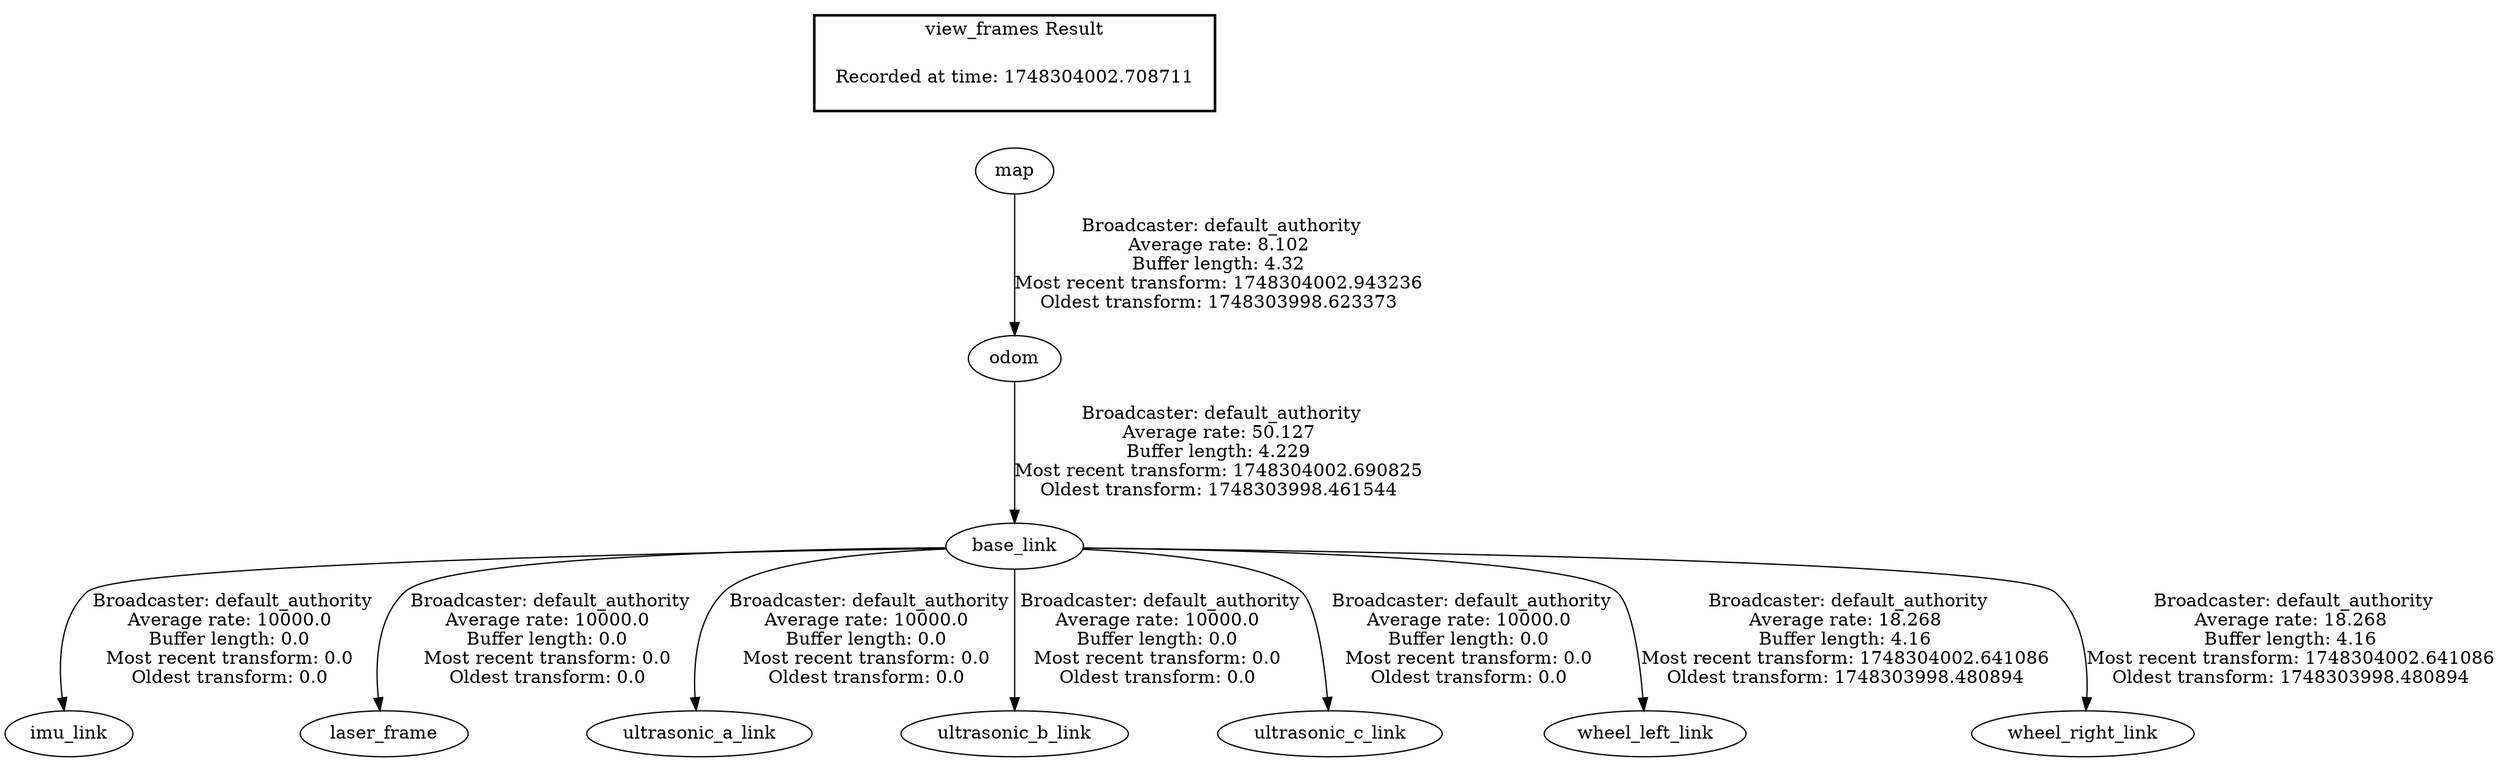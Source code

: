 digraph G {
"map" -> "odom"[label=" Broadcaster: default_authority\nAverage rate: 8.102\nBuffer length: 4.32\nMost recent transform: 1748304002.943236\nOldest transform: 1748303998.623373\n"];
"odom" -> "base_link"[label=" Broadcaster: default_authority\nAverage rate: 50.127\nBuffer length: 4.229\nMost recent transform: 1748304002.690825\nOldest transform: 1748303998.461544\n"];
"base_link" -> "imu_link"[label=" Broadcaster: default_authority\nAverage rate: 10000.0\nBuffer length: 0.0\nMost recent transform: 0.0\nOldest transform: 0.0\n"];
"base_link" -> "laser_frame"[label=" Broadcaster: default_authority\nAverage rate: 10000.0\nBuffer length: 0.0\nMost recent transform: 0.0\nOldest transform: 0.0\n"];
"base_link" -> "ultrasonic_a_link"[label=" Broadcaster: default_authority\nAverage rate: 10000.0\nBuffer length: 0.0\nMost recent transform: 0.0\nOldest transform: 0.0\n"];
"base_link" -> "ultrasonic_b_link"[label=" Broadcaster: default_authority\nAverage rate: 10000.0\nBuffer length: 0.0\nMost recent transform: 0.0\nOldest transform: 0.0\n"];
"base_link" -> "ultrasonic_c_link"[label=" Broadcaster: default_authority\nAverage rate: 10000.0\nBuffer length: 0.0\nMost recent transform: 0.0\nOldest transform: 0.0\n"];
"base_link" -> "wheel_left_link"[label=" Broadcaster: default_authority\nAverage rate: 18.268\nBuffer length: 4.16\nMost recent transform: 1748304002.641086\nOldest transform: 1748303998.480894\n"];
"base_link" -> "wheel_right_link"[label=" Broadcaster: default_authority\nAverage rate: 18.268\nBuffer length: 4.16\nMost recent transform: 1748304002.641086\nOldest transform: 1748303998.480894\n"];
edge [style=invis];
 subgraph cluster_legend { style=bold; color=black; label ="view_frames Result";
"Recorded at time: 1748304002.708711"[ shape=plaintext ] ;
}->"map";
}